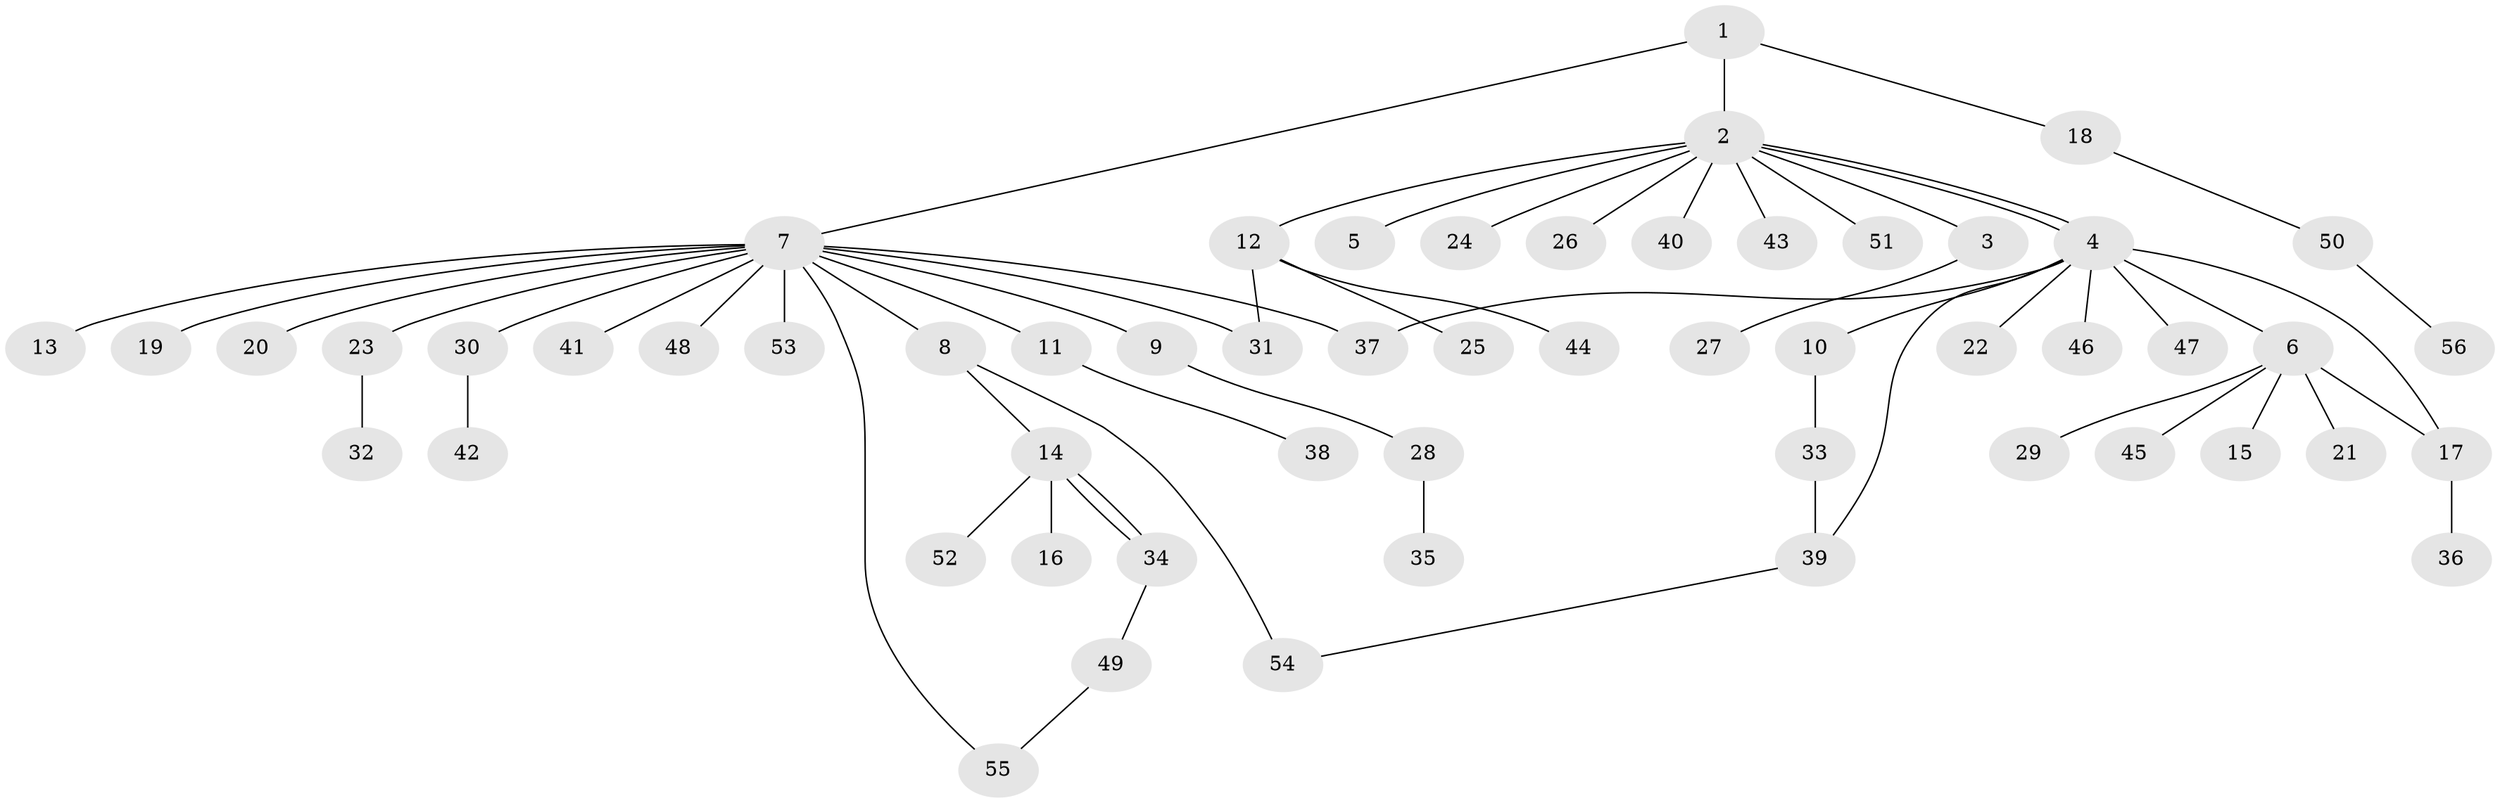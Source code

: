 // Generated by graph-tools (version 1.1) at 2025/35/03/09/25 02:35:19]
// undirected, 56 vertices, 63 edges
graph export_dot {
graph [start="1"]
  node [color=gray90,style=filled];
  1;
  2;
  3;
  4;
  5;
  6;
  7;
  8;
  9;
  10;
  11;
  12;
  13;
  14;
  15;
  16;
  17;
  18;
  19;
  20;
  21;
  22;
  23;
  24;
  25;
  26;
  27;
  28;
  29;
  30;
  31;
  32;
  33;
  34;
  35;
  36;
  37;
  38;
  39;
  40;
  41;
  42;
  43;
  44;
  45;
  46;
  47;
  48;
  49;
  50;
  51;
  52;
  53;
  54;
  55;
  56;
  1 -- 2;
  1 -- 7;
  1 -- 18;
  2 -- 3;
  2 -- 4;
  2 -- 4;
  2 -- 5;
  2 -- 12;
  2 -- 24;
  2 -- 26;
  2 -- 40;
  2 -- 43;
  2 -- 51;
  3 -- 27;
  4 -- 6;
  4 -- 10;
  4 -- 17;
  4 -- 22;
  4 -- 37;
  4 -- 39;
  4 -- 46;
  4 -- 47;
  6 -- 15;
  6 -- 17;
  6 -- 21;
  6 -- 29;
  6 -- 45;
  7 -- 8;
  7 -- 9;
  7 -- 11;
  7 -- 13;
  7 -- 19;
  7 -- 20;
  7 -- 23;
  7 -- 30;
  7 -- 31;
  7 -- 37;
  7 -- 41;
  7 -- 48;
  7 -- 53;
  7 -- 55;
  8 -- 14;
  8 -- 54;
  9 -- 28;
  10 -- 33;
  11 -- 38;
  12 -- 25;
  12 -- 31;
  12 -- 44;
  14 -- 16;
  14 -- 34;
  14 -- 34;
  14 -- 52;
  17 -- 36;
  18 -- 50;
  23 -- 32;
  28 -- 35;
  30 -- 42;
  33 -- 39;
  34 -- 49;
  39 -- 54;
  49 -- 55;
  50 -- 56;
}
